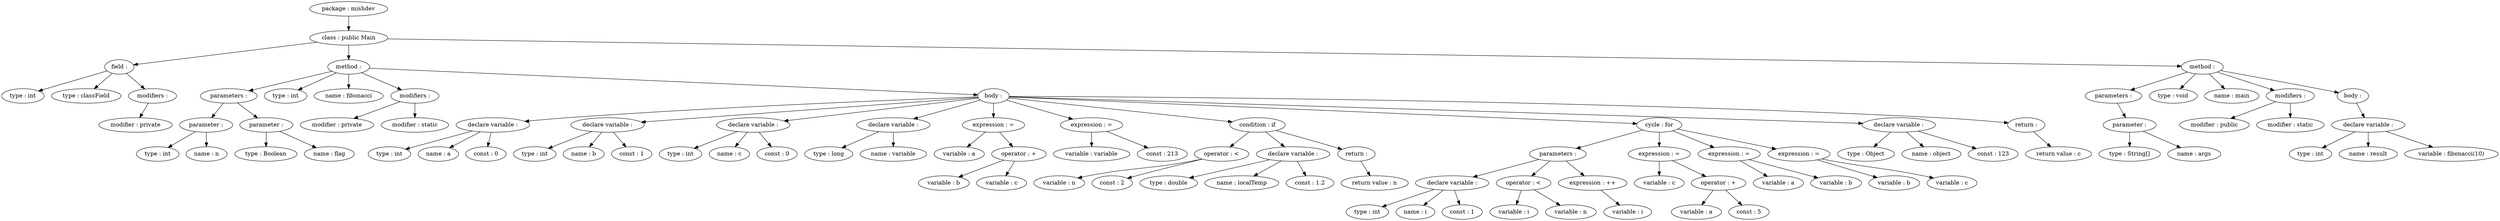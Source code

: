 digraph{
5[label="type : int"];
6[label="type : classField"];
4[label="modifier : private"];
3[label="modifiers :"];
2[label="field :"];
15[label="type : int"];
16[label="name : n"];
14[label="parameter :"];
18[label="type : Boolean"];
19[label="name : flag"];
17[label="parameter :"];
13[label="parameters :"];
11[label="type : int"];
12[label="name : fibonacci"];
9[label="modifier : private"];
10[label="modifier : static"];
8[label="modifiers :"];
23[label="type : int"];
24[label="name : a"];
25[label="const : 0"];
22[label="declare variable :"];
27[label="type : int"];
28[label="name : b"];
29[label="const : 1"];
26[label="declare variable :"];
31[label="type : int"];
32[label="name : c"];
33[label="const : 0"];
30[label="declare variable :"];
35[label="type : long"];
36[label="name : variable"];
34[label="declare variable :"];
38[label="variable : a"];
40[label="variable : b"];
41[label="variable : c"];
39[label="operator : +"];
37[label="expression : ="];
43[label="variable : variable"];
44[label="const : 213"];
42[label="expression : ="];
48[label="variable : n"];
49[label="const : 2"];
47[label="operator : <"];
51[label="type : double"];
52[label="name : localTemp"];
53[label="const : 1.2"];
50[label="declare variable :"];
55[label="return value : n"];
54[label="return :"];
46[label="condition : if"];
60[label="type : int"];
61[label="name : i"];
62[label="const : 1"];
59[label="declare variable :"];
64[label="variable : i"];
65[label="variable : n"];
63[label="operator : <"];
67[label="variable : i"];
66[label="expression : ++"];
58[label="parameters :"];
69[label="variable : c"];
71[label="variable : a"];
72[label="const : 5"];
70[label="operator : +"];
68[label="expression : ="];
74[label="variable : a"];
75[label="variable : b"];
73[label="expression : ="];
77[label="variable : b"];
78[label="variable : c"];
76[label="expression : ="];
57[label="cycle : for"];
80[label="type : Object"];
81[label="name : object"];
82[label="const : 123"];
79[label="declare variable :"];
84[label="return value : c"];
83[label="return :"];
21[label="body :"];
7[label="method :"];
93[label="type : String[]"];
94[label="name : args"];
92[label="parameter :"];
91[label="parameters :"];
89[label="type : void"];
90[label="name : main"];
87[label="modifier : public"];
88[label="modifier : static"];
86[label="modifiers :"];
98[label="type : int"];
99[label="name : result"];
100[label="variable : fibonacci(10)"];
97[label="declare variable :"];
96[label="body :"];
85[label="method :"];
1[label="class : public Main"];
0[label="package : mishdev"];
0 -> 1
1 -> 2
2 -> 5
2 -> 6
2 -> 3
3 -> 4
1 -> 7
7 -> 13
13 -> 14
14 -> 15
14 -> 16
13 -> 17
17 -> 18
17 -> 19
7 -> 11
7 -> 12
7 -> 8
8 -> 9
8 -> 10
7 -> 21
21 -> 22
22 -> 23
22 -> 24
22 -> 25
21 -> 26
26 -> 27
26 -> 28
26 -> 29
21 -> 30
30 -> 31
30 -> 32
30 -> 33
21 -> 34
34 -> 35
34 -> 36
21 -> 37
37 -> 38
37 -> 39
39 -> 40
39 -> 41
21 -> 42
42 -> 43
42 -> 44
21 -> 46
46 -> 47
47 -> 48
47 -> 49
46 -> 50
50 -> 51
50 -> 52
50 -> 53
46 -> 54
54 -> 55
21 -> 57
57 -> 58
58 -> 59
59 -> 60
59 -> 61
59 -> 62
58 -> 63
63 -> 64
63 -> 65
58 -> 66
66 -> 67
57 -> 68
68 -> 69
68 -> 70
70 -> 71
70 -> 72
57 -> 73
73 -> 74
73 -> 75
57 -> 76
76 -> 77
76 -> 78
21 -> 79
79 -> 80
79 -> 81
79 -> 82
21 -> 83
83 -> 84
1 -> 85
85 -> 91
91 -> 92
92 -> 93
92 -> 94
85 -> 89
85 -> 90
85 -> 86
86 -> 87
86 -> 88
85 -> 96
96 -> 97
97 -> 98
97 -> 99
97 -> 100

}